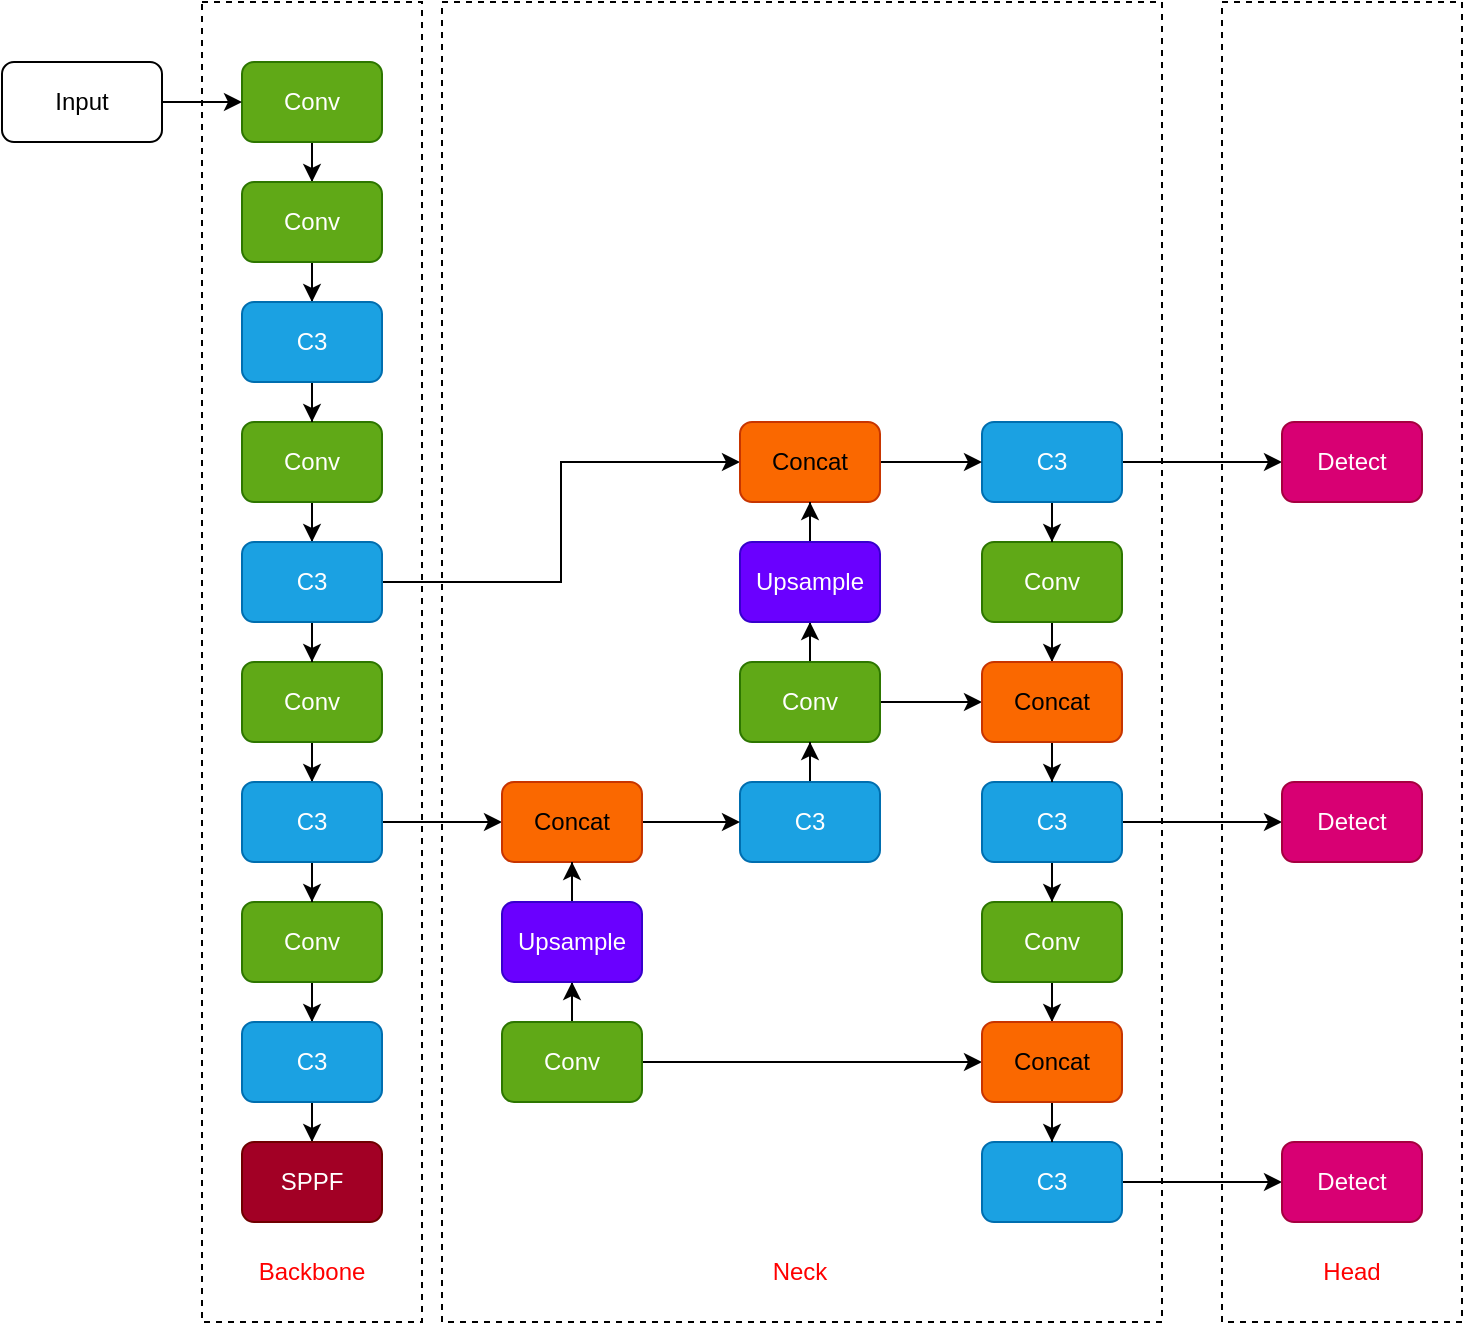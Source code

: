 <mxfile version="27.1.1">
  <diagram name="第 1 页" id="UWFheWzikszE7oYHMhCZ">
    <mxGraphModel dx="1378" dy="786" grid="1" gridSize="10" guides="1" tooltips="1" connect="1" arrows="1" fold="1" page="1" pageScale="1" pageWidth="827" pageHeight="1169" math="0" shadow="0">
      <root>
        <mxCell id="0" />
        <mxCell id="1" parent="0" />
        <mxCell id="BYaNPzdMUgekA2S-c_NO-79" value="" style="rounded=0;whiteSpace=wrap;html=1;dashed=1;" vertex="1" parent="1">
          <mxGeometry x="620" y="60" width="120" height="660" as="geometry" />
        </mxCell>
        <mxCell id="BYaNPzdMUgekA2S-c_NO-77" value="" style="rounded=0;whiteSpace=wrap;html=1;dashed=1;" vertex="1" parent="1">
          <mxGeometry x="230" y="60" width="360" height="660" as="geometry" />
        </mxCell>
        <mxCell id="BYaNPzdMUgekA2S-c_NO-74" value="" style="rounded=0;whiteSpace=wrap;html=1;dashed=1;" vertex="1" parent="1">
          <mxGeometry x="110" y="60" width="110" height="660" as="geometry" />
        </mxCell>
        <mxCell id="BYaNPzdMUgekA2S-c_NO-29" style="edgeStyle=orthogonalEdgeStyle;rounded=0;orthogonalLoop=1;jettySize=auto;html=1;entryX=0.5;entryY=0;entryDx=0;entryDy=0;" edge="1" parent="1" source="BYaNPzdMUgekA2S-c_NO-1" target="BYaNPzdMUgekA2S-c_NO-3">
          <mxGeometry relative="1" as="geometry" />
        </mxCell>
        <mxCell id="BYaNPzdMUgekA2S-c_NO-1" value="Conv" style="rounded=1;whiteSpace=wrap;html=1;fillColor=#60a917;fontColor=#ffffff;strokeColor=#2D7600;" vertex="1" parent="1">
          <mxGeometry x="130" y="90" width="70" height="40" as="geometry" />
        </mxCell>
        <mxCell id="BYaNPzdMUgekA2S-c_NO-30" style="edgeStyle=orthogonalEdgeStyle;rounded=0;orthogonalLoop=1;jettySize=auto;html=1;entryX=0.5;entryY=0;entryDx=0;entryDy=0;" edge="1" parent="1" source="BYaNPzdMUgekA2S-c_NO-3" target="BYaNPzdMUgekA2S-c_NO-11">
          <mxGeometry relative="1" as="geometry" />
        </mxCell>
        <mxCell id="BYaNPzdMUgekA2S-c_NO-3" value="Conv" style="rounded=1;whiteSpace=wrap;html=1;fillColor=#60a917;fontColor=#ffffff;strokeColor=#2D7600;" vertex="1" parent="1">
          <mxGeometry x="130" y="150" width="70" height="40" as="geometry" />
        </mxCell>
        <mxCell id="BYaNPzdMUgekA2S-c_NO-64" style="edgeStyle=orthogonalEdgeStyle;rounded=0;orthogonalLoop=1;jettySize=auto;html=1;" edge="1" parent="1" source="BYaNPzdMUgekA2S-c_NO-4" target="BYaNPzdMUgekA2S-c_NO-20">
          <mxGeometry relative="1" as="geometry" />
        </mxCell>
        <mxCell id="BYaNPzdMUgekA2S-c_NO-4" value="Conv" style="rounded=1;whiteSpace=wrap;html=1;fillColor=#60a917;fontColor=#ffffff;strokeColor=#2D7600;" vertex="1" parent="1">
          <mxGeometry x="500" y="510" width="70" height="40" as="geometry" />
        </mxCell>
        <mxCell id="BYaNPzdMUgekA2S-c_NO-33" style="edgeStyle=orthogonalEdgeStyle;rounded=0;orthogonalLoop=1;jettySize=auto;html=1;entryX=0.5;entryY=0;entryDx=0;entryDy=0;" edge="1" parent="1" source="BYaNPzdMUgekA2S-c_NO-5" target="BYaNPzdMUgekA2S-c_NO-15">
          <mxGeometry relative="1" as="geometry" />
        </mxCell>
        <mxCell id="BYaNPzdMUgekA2S-c_NO-5" value="Conv" style="rounded=1;whiteSpace=wrap;html=1;fillColor=#60a917;fontColor=#ffffff;strokeColor=#2D7600;" vertex="1" parent="1">
          <mxGeometry x="130" y="270" width="70" height="40" as="geometry" />
        </mxCell>
        <mxCell id="BYaNPzdMUgekA2S-c_NO-43" style="edgeStyle=orthogonalEdgeStyle;rounded=0;orthogonalLoop=1;jettySize=auto;html=1;entryX=0.5;entryY=1;entryDx=0;entryDy=0;" edge="1" parent="1" source="BYaNPzdMUgekA2S-c_NO-6" target="BYaNPzdMUgekA2S-c_NO-25">
          <mxGeometry relative="1" as="geometry" />
        </mxCell>
        <mxCell id="BYaNPzdMUgekA2S-c_NO-60" style="edgeStyle=orthogonalEdgeStyle;rounded=0;orthogonalLoop=1;jettySize=auto;html=1;entryX=0;entryY=0.5;entryDx=0;entryDy=0;" edge="1" parent="1" source="BYaNPzdMUgekA2S-c_NO-6" target="BYaNPzdMUgekA2S-c_NO-20">
          <mxGeometry relative="1" as="geometry" />
        </mxCell>
        <mxCell id="BYaNPzdMUgekA2S-c_NO-6" value="Conv" style="rounded=1;whiteSpace=wrap;html=1;fillColor=#60a917;fontColor=#ffffff;strokeColor=#2D7600;" vertex="1" parent="1">
          <mxGeometry x="260" y="570" width="70" height="40" as="geometry" />
        </mxCell>
        <mxCell id="BYaNPzdMUgekA2S-c_NO-35" style="edgeStyle=orthogonalEdgeStyle;rounded=0;orthogonalLoop=1;jettySize=auto;html=1;" edge="1" parent="1" source="BYaNPzdMUgekA2S-c_NO-7" target="BYaNPzdMUgekA2S-c_NO-16">
          <mxGeometry relative="1" as="geometry" />
        </mxCell>
        <mxCell id="BYaNPzdMUgekA2S-c_NO-7" value="Conv" style="rounded=1;whiteSpace=wrap;html=1;fillColor=#60a917;fontColor=#ffffff;strokeColor=#2D7600;" vertex="1" parent="1">
          <mxGeometry x="130" y="390" width="70" height="40" as="geometry" />
        </mxCell>
        <mxCell id="BYaNPzdMUgekA2S-c_NO-49" style="edgeStyle=orthogonalEdgeStyle;rounded=0;orthogonalLoop=1;jettySize=auto;html=1;entryX=0.5;entryY=1;entryDx=0;entryDy=0;" edge="1" parent="1" source="BYaNPzdMUgekA2S-c_NO-8" target="BYaNPzdMUgekA2S-c_NO-24">
          <mxGeometry relative="1" as="geometry" />
        </mxCell>
        <mxCell id="BYaNPzdMUgekA2S-c_NO-54" style="edgeStyle=orthogonalEdgeStyle;rounded=0;orthogonalLoop=1;jettySize=auto;html=1;entryX=0;entryY=0.5;entryDx=0;entryDy=0;" edge="1" parent="1" source="BYaNPzdMUgekA2S-c_NO-8" target="BYaNPzdMUgekA2S-c_NO-19">
          <mxGeometry relative="1" as="geometry" />
        </mxCell>
        <mxCell id="BYaNPzdMUgekA2S-c_NO-8" value="Conv" style="rounded=1;whiteSpace=wrap;html=1;fillColor=#60a917;fontColor=#ffffff;strokeColor=#2D7600;" vertex="1" parent="1">
          <mxGeometry x="379" y="390" width="70" height="40" as="geometry" />
        </mxCell>
        <mxCell id="BYaNPzdMUgekA2S-c_NO-38" style="edgeStyle=orthogonalEdgeStyle;rounded=0;orthogonalLoop=1;jettySize=auto;html=1;entryX=0.5;entryY=0;entryDx=0;entryDy=0;" edge="1" parent="1" source="BYaNPzdMUgekA2S-c_NO-9" target="BYaNPzdMUgekA2S-c_NO-18">
          <mxGeometry relative="1" as="geometry" />
        </mxCell>
        <mxCell id="BYaNPzdMUgekA2S-c_NO-9" value="Conv" style="rounded=1;whiteSpace=wrap;html=1;fillColor=#60a917;fontColor=#ffffff;strokeColor=#2D7600;" vertex="1" parent="1">
          <mxGeometry x="130" y="510" width="70" height="40" as="geometry" />
        </mxCell>
        <mxCell id="BYaNPzdMUgekA2S-c_NO-56" style="edgeStyle=orthogonalEdgeStyle;rounded=0;orthogonalLoop=1;jettySize=auto;html=1;entryX=0.5;entryY=0;entryDx=0;entryDy=0;" edge="1" parent="1" source="BYaNPzdMUgekA2S-c_NO-10" target="BYaNPzdMUgekA2S-c_NO-19">
          <mxGeometry relative="1" as="geometry" />
        </mxCell>
        <mxCell id="BYaNPzdMUgekA2S-c_NO-10" value="Conv" style="rounded=1;whiteSpace=wrap;html=1;fillColor=#60a917;fontColor=#ffffff;strokeColor=#2D7600;" vertex="1" parent="1">
          <mxGeometry x="500" y="330" width="70" height="40" as="geometry" />
        </mxCell>
        <mxCell id="BYaNPzdMUgekA2S-c_NO-32" style="edgeStyle=orthogonalEdgeStyle;rounded=0;orthogonalLoop=1;jettySize=auto;html=1;entryX=0.5;entryY=0;entryDx=0;entryDy=0;" edge="1" parent="1" source="BYaNPzdMUgekA2S-c_NO-11" target="BYaNPzdMUgekA2S-c_NO-5">
          <mxGeometry relative="1" as="geometry" />
        </mxCell>
        <mxCell id="BYaNPzdMUgekA2S-c_NO-11" value="C3" style="rounded=1;whiteSpace=wrap;html=1;fillColor=#1ba1e2;fontColor=#ffffff;strokeColor=#006EAF;" vertex="1" parent="1">
          <mxGeometry x="130" y="210" width="70" height="40" as="geometry" />
        </mxCell>
        <mxCell id="BYaNPzdMUgekA2S-c_NO-53" style="edgeStyle=orthogonalEdgeStyle;rounded=0;orthogonalLoop=1;jettySize=auto;html=1;" edge="1" parent="1" source="BYaNPzdMUgekA2S-c_NO-12" target="BYaNPzdMUgekA2S-c_NO-10">
          <mxGeometry relative="1" as="geometry" />
        </mxCell>
        <mxCell id="BYaNPzdMUgekA2S-c_NO-69" style="edgeStyle=orthogonalEdgeStyle;rounded=0;orthogonalLoop=1;jettySize=auto;html=1;" edge="1" parent="1" source="BYaNPzdMUgekA2S-c_NO-12" target="BYaNPzdMUgekA2S-c_NO-26">
          <mxGeometry relative="1" as="geometry" />
        </mxCell>
        <mxCell id="BYaNPzdMUgekA2S-c_NO-12" value="C3" style="rounded=1;whiteSpace=wrap;html=1;fillColor=#1ba1e2;fontColor=#ffffff;strokeColor=#006EAF;" vertex="1" parent="1">
          <mxGeometry x="500" y="270" width="70" height="40" as="geometry" />
        </mxCell>
        <mxCell id="BYaNPzdMUgekA2S-c_NO-62" style="edgeStyle=orthogonalEdgeStyle;rounded=0;orthogonalLoop=1;jettySize=auto;html=1;" edge="1" parent="1" source="BYaNPzdMUgekA2S-c_NO-13" target="BYaNPzdMUgekA2S-c_NO-4">
          <mxGeometry relative="1" as="geometry" />
        </mxCell>
        <mxCell id="BYaNPzdMUgekA2S-c_NO-70" style="edgeStyle=orthogonalEdgeStyle;rounded=0;orthogonalLoop=1;jettySize=auto;html=1;entryX=0;entryY=0.5;entryDx=0;entryDy=0;" edge="1" parent="1" source="BYaNPzdMUgekA2S-c_NO-13" target="BYaNPzdMUgekA2S-c_NO-67">
          <mxGeometry relative="1" as="geometry" />
        </mxCell>
        <mxCell id="BYaNPzdMUgekA2S-c_NO-13" value="C3" style="rounded=1;whiteSpace=wrap;html=1;fillColor=#1ba1e2;fontColor=#ffffff;strokeColor=#006EAF;" vertex="1" parent="1">
          <mxGeometry x="500" y="450" width="70" height="40" as="geometry" />
        </mxCell>
        <mxCell id="BYaNPzdMUgekA2S-c_NO-48" style="edgeStyle=orthogonalEdgeStyle;rounded=0;orthogonalLoop=1;jettySize=auto;html=1;entryX=0.5;entryY=1;entryDx=0;entryDy=0;" edge="1" parent="1" source="BYaNPzdMUgekA2S-c_NO-14" target="BYaNPzdMUgekA2S-c_NO-8">
          <mxGeometry relative="1" as="geometry" />
        </mxCell>
        <mxCell id="BYaNPzdMUgekA2S-c_NO-14" value="C3" style="rounded=1;whiteSpace=wrap;html=1;fillColor=#1ba1e2;fontColor=#ffffff;strokeColor=#006EAF;" vertex="1" parent="1">
          <mxGeometry x="379" y="450" width="70" height="40" as="geometry" />
        </mxCell>
        <mxCell id="BYaNPzdMUgekA2S-c_NO-34" style="edgeStyle=orthogonalEdgeStyle;rounded=0;orthogonalLoop=1;jettySize=auto;html=1;entryX=0.5;entryY=0;entryDx=0;entryDy=0;" edge="1" parent="1" source="BYaNPzdMUgekA2S-c_NO-15" target="BYaNPzdMUgekA2S-c_NO-7">
          <mxGeometry relative="1" as="geometry" />
        </mxCell>
        <mxCell id="BYaNPzdMUgekA2S-c_NO-51" style="edgeStyle=orthogonalEdgeStyle;rounded=0;orthogonalLoop=1;jettySize=auto;html=1;entryX=0;entryY=0.5;entryDx=0;entryDy=0;" edge="1" parent="1" source="BYaNPzdMUgekA2S-c_NO-15" target="BYaNPzdMUgekA2S-c_NO-21">
          <mxGeometry relative="1" as="geometry" />
        </mxCell>
        <mxCell id="BYaNPzdMUgekA2S-c_NO-15" value="C3" style="rounded=1;whiteSpace=wrap;html=1;fillColor=#1ba1e2;fontColor=#ffffff;strokeColor=#006EAF;" vertex="1" parent="1">
          <mxGeometry x="130" y="330" width="70" height="40" as="geometry" />
        </mxCell>
        <mxCell id="BYaNPzdMUgekA2S-c_NO-37" style="edgeStyle=orthogonalEdgeStyle;rounded=0;orthogonalLoop=1;jettySize=auto;html=1;entryX=0.5;entryY=0;entryDx=0;entryDy=0;" edge="1" parent="1" source="BYaNPzdMUgekA2S-c_NO-16" target="BYaNPzdMUgekA2S-c_NO-9">
          <mxGeometry relative="1" as="geometry" />
        </mxCell>
        <mxCell id="BYaNPzdMUgekA2S-c_NO-46" style="edgeStyle=orthogonalEdgeStyle;rounded=0;orthogonalLoop=1;jettySize=auto;html=1;" edge="1" parent="1" source="BYaNPzdMUgekA2S-c_NO-16" target="BYaNPzdMUgekA2S-c_NO-22">
          <mxGeometry relative="1" as="geometry" />
        </mxCell>
        <mxCell id="BYaNPzdMUgekA2S-c_NO-16" value="C3" style="rounded=1;whiteSpace=wrap;html=1;fillColor=#1ba1e2;fontColor=#ffffff;strokeColor=#006EAF;" vertex="1" parent="1">
          <mxGeometry x="130" y="450" width="70" height="40" as="geometry" />
        </mxCell>
        <mxCell id="BYaNPzdMUgekA2S-c_NO-71" style="edgeStyle=orthogonalEdgeStyle;rounded=0;orthogonalLoop=1;jettySize=auto;html=1;entryX=0;entryY=0.5;entryDx=0;entryDy=0;" edge="1" parent="1" source="BYaNPzdMUgekA2S-c_NO-17" target="BYaNPzdMUgekA2S-c_NO-68">
          <mxGeometry relative="1" as="geometry" />
        </mxCell>
        <mxCell id="BYaNPzdMUgekA2S-c_NO-17" value="C3" style="rounded=1;whiteSpace=wrap;html=1;fillColor=#1ba1e2;fontColor=#ffffff;strokeColor=#006EAF;" vertex="1" parent="1">
          <mxGeometry x="500" y="630" width="70" height="40" as="geometry" />
        </mxCell>
        <mxCell id="BYaNPzdMUgekA2S-c_NO-40" style="edgeStyle=orthogonalEdgeStyle;rounded=0;orthogonalLoop=1;jettySize=auto;html=1;entryX=0.5;entryY=0;entryDx=0;entryDy=0;" edge="1" parent="1" source="BYaNPzdMUgekA2S-c_NO-18" target="BYaNPzdMUgekA2S-c_NO-23">
          <mxGeometry relative="1" as="geometry" />
        </mxCell>
        <mxCell id="BYaNPzdMUgekA2S-c_NO-18" value="C3" style="rounded=1;whiteSpace=wrap;html=1;fillColor=#1ba1e2;fontColor=#ffffff;strokeColor=#006EAF;" vertex="1" parent="1">
          <mxGeometry x="130" y="570" width="70" height="40" as="geometry" />
        </mxCell>
        <mxCell id="BYaNPzdMUgekA2S-c_NO-58" style="edgeStyle=orthogonalEdgeStyle;rounded=0;orthogonalLoop=1;jettySize=auto;html=1;entryX=0.5;entryY=0;entryDx=0;entryDy=0;" edge="1" parent="1" source="BYaNPzdMUgekA2S-c_NO-19" target="BYaNPzdMUgekA2S-c_NO-13">
          <mxGeometry relative="1" as="geometry" />
        </mxCell>
        <mxCell id="BYaNPzdMUgekA2S-c_NO-19" value="Concat" style="rounded=1;whiteSpace=wrap;html=1;fillColor=#fa6800;fontColor=#000000;strokeColor=#C73500;" vertex="1" parent="1">
          <mxGeometry x="500" y="390" width="70" height="40" as="geometry" />
        </mxCell>
        <mxCell id="BYaNPzdMUgekA2S-c_NO-66" style="edgeStyle=orthogonalEdgeStyle;rounded=0;orthogonalLoop=1;jettySize=auto;html=1;entryX=0.5;entryY=0;entryDx=0;entryDy=0;" edge="1" parent="1" source="BYaNPzdMUgekA2S-c_NO-20" target="BYaNPzdMUgekA2S-c_NO-17">
          <mxGeometry relative="1" as="geometry" />
        </mxCell>
        <mxCell id="BYaNPzdMUgekA2S-c_NO-20" value="Concat" style="rounded=1;whiteSpace=wrap;html=1;fillColor=#fa6800;fontColor=#000000;strokeColor=#C73500;" vertex="1" parent="1">
          <mxGeometry x="500" y="570" width="70" height="40" as="geometry" />
        </mxCell>
        <mxCell id="BYaNPzdMUgekA2S-c_NO-52" style="edgeStyle=orthogonalEdgeStyle;rounded=0;orthogonalLoop=1;jettySize=auto;html=1;" edge="1" parent="1" source="BYaNPzdMUgekA2S-c_NO-21" target="BYaNPzdMUgekA2S-c_NO-12">
          <mxGeometry relative="1" as="geometry" />
        </mxCell>
        <mxCell id="BYaNPzdMUgekA2S-c_NO-21" value="Concat" style="rounded=1;whiteSpace=wrap;html=1;fillColor=#fa6800;fontColor=#000000;strokeColor=#C73500;" vertex="1" parent="1">
          <mxGeometry x="379" y="270" width="70" height="40" as="geometry" />
        </mxCell>
        <mxCell id="BYaNPzdMUgekA2S-c_NO-47" style="edgeStyle=orthogonalEdgeStyle;rounded=0;orthogonalLoop=1;jettySize=auto;html=1;" edge="1" parent="1" source="BYaNPzdMUgekA2S-c_NO-22" target="BYaNPzdMUgekA2S-c_NO-14">
          <mxGeometry relative="1" as="geometry" />
        </mxCell>
        <mxCell id="BYaNPzdMUgekA2S-c_NO-22" value="Concat" style="rounded=1;whiteSpace=wrap;html=1;fillColor=#fa6800;fontColor=#000000;strokeColor=#C73500;" vertex="1" parent="1">
          <mxGeometry x="260" y="450" width="70" height="40" as="geometry" />
        </mxCell>
        <mxCell id="BYaNPzdMUgekA2S-c_NO-23" value="SPPF" style="rounded=1;whiteSpace=wrap;html=1;fillColor=#a20025;fontColor=#ffffff;strokeColor=#6F0000;" vertex="1" parent="1">
          <mxGeometry x="130" y="630" width="70" height="40" as="geometry" />
        </mxCell>
        <mxCell id="BYaNPzdMUgekA2S-c_NO-50" style="edgeStyle=orthogonalEdgeStyle;rounded=0;orthogonalLoop=1;jettySize=auto;html=1;entryX=0.5;entryY=1;entryDx=0;entryDy=0;" edge="1" parent="1" source="BYaNPzdMUgekA2S-c_NO-24" target="BYaNPzdMUgekA2S-c_NO-21">
          <mxGeometry relative="1" as="geometry" />
        </mxCell>
        <mxCell id="BYaNPzdMUgekA2S-c_NO-24" value="Upsample" style="rounded=1;whiteSpace=wrap;html=1;fillColor=#6a00ff;fontColor=#ffffff;strokeColor=#3700CC;" vertex="1" parent="1">
          <mxGeometry x="379" y="330" width="70" height="40" as="geometry" />
        </mxCell>
        <mxCell id="BYaNPzdMUgekA2S-c_NO-45" style="edgeStyle=orthogonalEdgeStyle;rounded=0;orthogonalLoop=1;jettySize=auto;html=1;entryX=0.5;entryY=1;entryDx=0;entryDy=0;" edge="1" parent="1" source="BYaNPzdMUgekA2S-c_NO-25" target="BYaNPzdMUgekA2S-c_NO-22">
          <mxGeometry relative="1" as="geometry" />
        </mxCell>
        <mxCell id="BYaNPzdMUgekA2S-c_NO-25" value="Upsample" style="rounded=1;whiteSpace=wrap;html=1;fillColor=#6a00ff;fontColor=#ffffff;strokeColor=#3700CC;" vertex="1" parent="1">
          <mxGeometry x="260" y="510" width="70" height="40" as="geometry" />
        </mxCell>
        <mxCell id="BYaNPzdMUgekA2S-c_NO-26" value="Detect" style="rounded=1;whiteSpace=wrap;html=1;fillColor=#d80073;fontColor=#ffffff;strokeColor=#A50040;" vertex="1" parent="1">
          <mxGeometry x="650" y="270" width="70" height="40" as="geometry" />
        </mxCell>
        <mxCell id="BYaNPzdMUgekA2S-c_NO-67" value="Detect" style="rounded=1;whiteSpace=wrap;html=1;fillColor=#d80073;fontColor=#ffffff;strokeColor=#A50040;" vertex="1" parent="1">
          <mxGeometry x="650" y="450" width="70" height="40" as="geometry" />
        </mxCell>
        <mxCell id="BYaNPzdMUgekA2S-c_NO-68" value="Detect" style="rounded=1;whiteSpace=wrap;html=1;fillColor=#d80073;fontColor=#ffffff;strokeColor=#A50040;" vertex="1" parent="1">
          <mxGeometry x="650" y="630" width="70" height="40" as="geometry" />
        </mxCell>
        <mxCell id="BYaNPzdMUgekA2S-c_NO-81" value="&lt;font style=&quot;color: rgb(255, 0, 0);&quot;&gt;Backbone&lt;/font&gt;" style="text;strokeColor=none;align=center;fillColor=none;html=1;verticalAlign=middle;whiteSpace=wrap;rounded=0;" vertex="1" parent="1">
          <mxGeometry x="135" y="680" width="60" height="30" as="geometry" />
        </mxCell>
        <mxCell id="BYaNPzdMUgekA2S-c_NO-82" value="&lt;font style=&quot;color: rgb(255, 0, 0);&quot;&gt;Neck&lt;/font&gt;" style="text;strokeColor=none;align=center;fillColor=none;html=1;verticalAlign=middle;whiteSpace=wrap;rounded=0;" vertex="1" parent="1">
          <mxGeometry x="379" y="680" width="60" height="30" as="geometry" />
        </mxCell>
        <mxCell id="BYaNPzdMUgekA2S-c_NO-83" value="&lt;font style=&quot;color: rgb(255, 0, 0);&quot;&gt;Head&lt;/font&gt;" style="text;strokeColor=none;align=center;fillColor=none;html=1;verticalAlign=middle;whiteSpace=wrap;rounded=0;" vertex="1" parent="1">
          <mxGeometry x="655" y="680" width="60" height="30" as="geometry" />
        </mxCell>
        <mxCell id="BYaNPzdMUgekA2S-c_NO-85" style="edgeStyle=orthogonalEdgeStyle;rounded=0;orthogonalLoop=1;jettySize=auto;html=1;" edge="1" parent="1" source="BYaNPzdMUgekA2S-c_NO-84" target="BYaNPzdMUgekA2S-c_NO-1">
          <mxGeometry relative="1" as="geometry" />
        </mxCell>
        <mxCell id="BYaNPzdMUgekA2S-c_NO-84" value="Input" style="rounded=1;whiteSpace=wrap;html=1;" vertex="1" parent="1">
          <mxGeometry x="10" y="90" width="80" height="40" as="geometry" />
        </mxCell>
      </root>
    </mxGraphModel>
  </diagram>
</mxfile>
